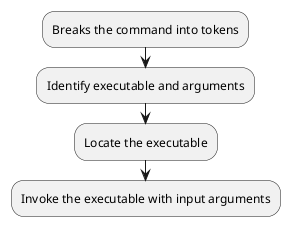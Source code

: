 @startuml

:Breaks the command into tokens;
:Identify executable and arguments;
:Locate the executable;
:Invoke the executable with input arguments;

@enduml
